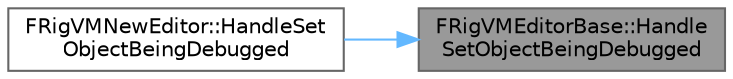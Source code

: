 digraph "FRigVMEditorBase::HandleSetObjectBeingDebugged"
{
 // INTERACTIVE_SVG=YES
 // LATEX_PDF_SIZE
  bgcolor="transparent";
  edge [fontname=Helvetica,fontsize=10,labelfontname=Helvetica,labelfontsize=10];
  node [fontname=Helvetica,fontsize=10,shape=box,height=0.2,width=0.4];
  rankdir="RL";
  Node1 [id="Node000001",label="FRigVMEditorBase::Handle\lSetObjectBeingDebugged",height=0.2,width=0.4,color="gray40", fillcolor="grey60", style="filled", fontcolor="black",tooltip=" "];
  Node1 -> Node2 [id="edge1_Node000001_Node000002",dir="back",color="steelblue1",style="solid",tooltip=" "];
  Node2 [id="Node000002",label="FRigVMNewEditor::HandleSet\lObjectBeingDebugged",height=0.2,width=0.4,color="grey40", fillcolor="white", style="filled",URL="$d0/d32/classFRigVMNewEditor.html#a26fce7aade35b4da63d36685d60c0664",tooltip=" "];
}

